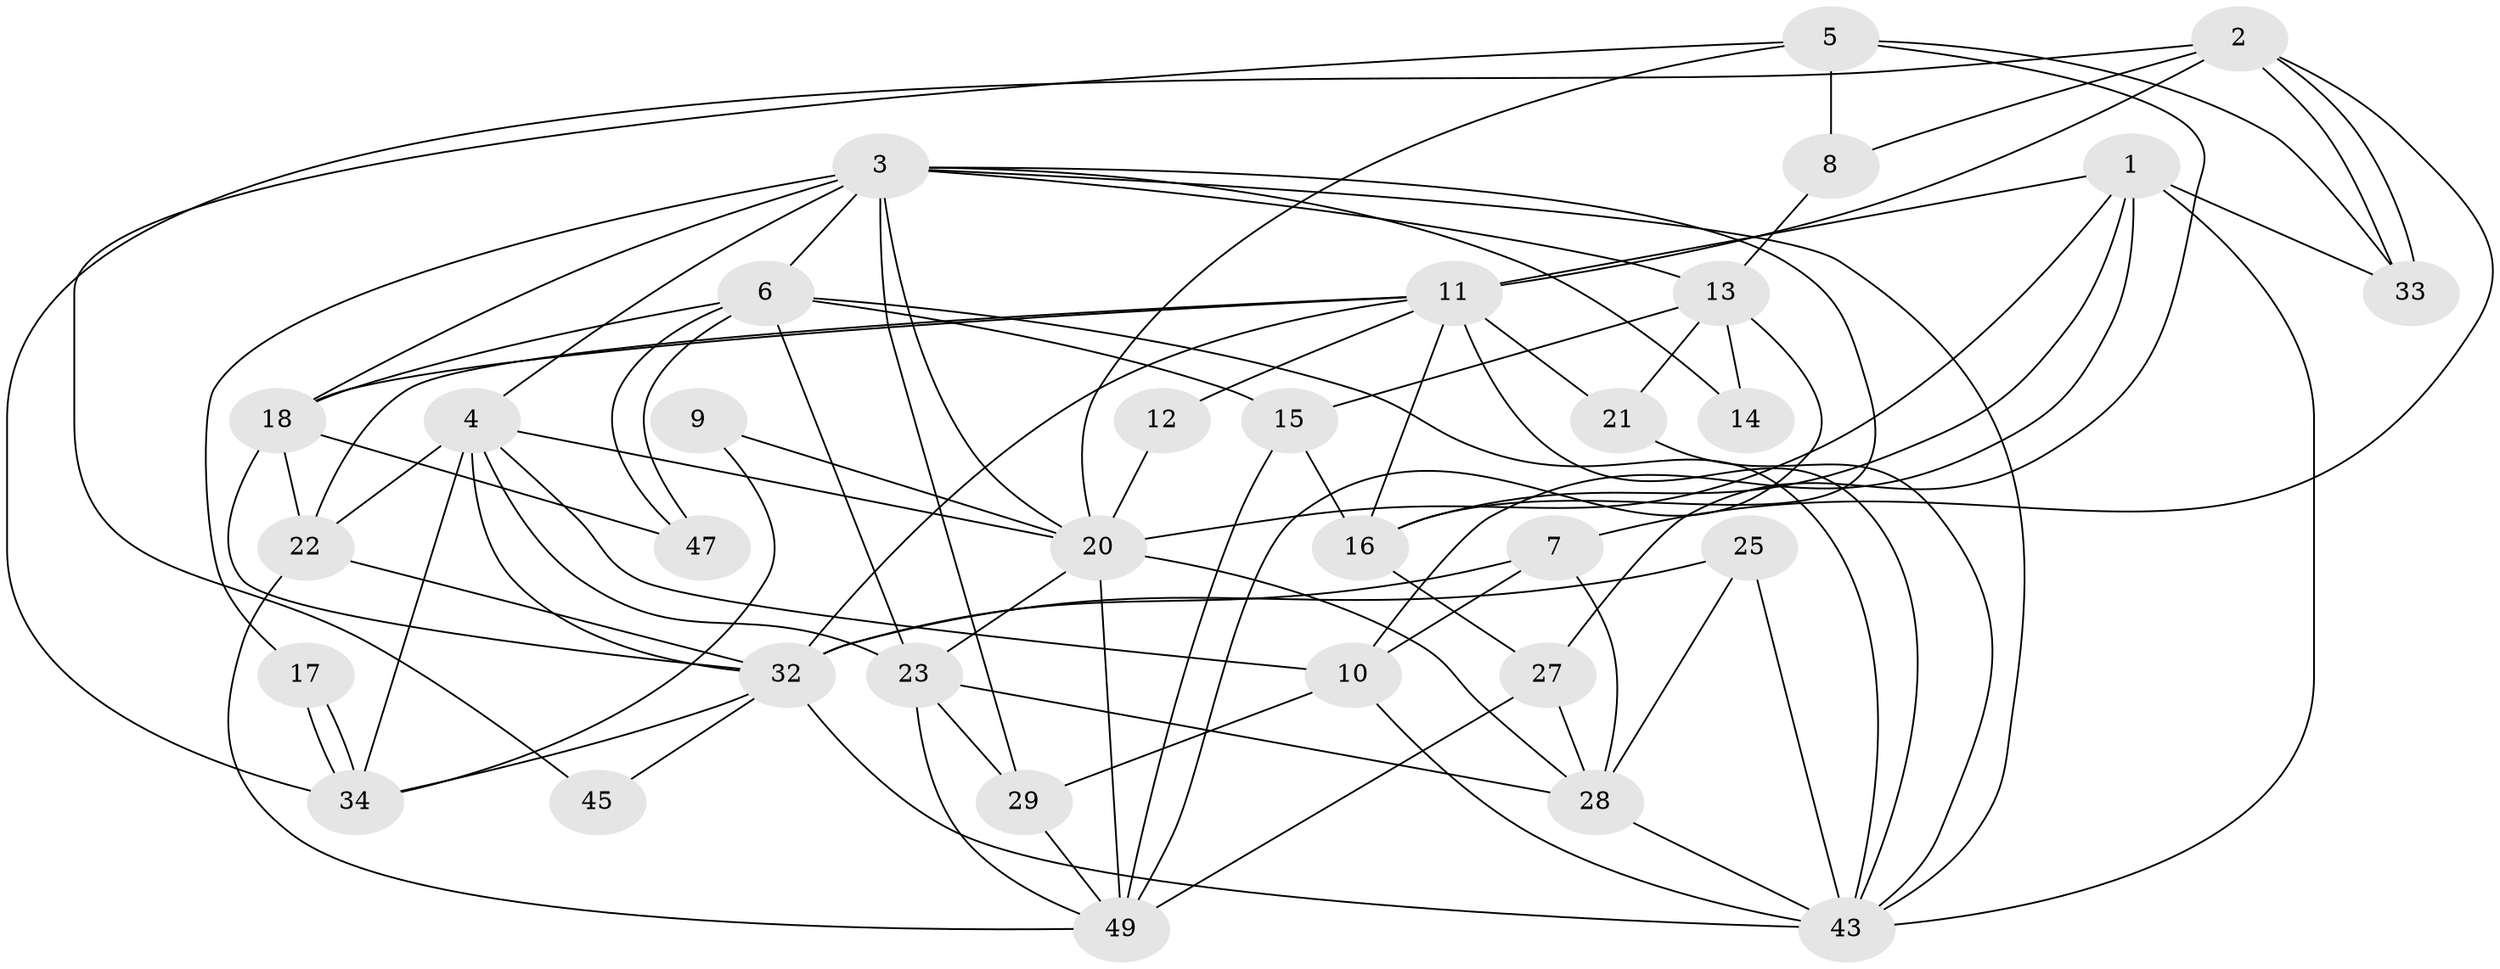// Generated by graph-tools (version 1.1) at 2025/23/03/03/25 07:23:58]
// undirected, 33 vertices, 86 edges
graph export_dot {
graph [start="1"]
  node [color=gray90,style=filled];
  1 [super="+19"];
  2 [super="+50"];
  3 [super="+48"];
  4;
  5 [super="+39"];
  6 [super="+24"];
  7 [super="+40"];
  8;
  9;
  10 [super="+30"];
  11 [super="+37"];
  12;
  13 [super="+38"];
  14;
  15 [super="+46"];
  16 [super="+31"];
  17;
  18 [super="+44"];
  20 [super="+41"];
  21 [super="+26"];
  22 [super="+53"];
  23 [super="+55"];
  25;
  27 [super="+42"];
  28 [super="+36"];
  29;
  32 [super="+35"];
  33;
  34 [super="+52"];
  43 [super="+54"];
  45;
  47;
  49 [super="+51"];
  1 -- 20;
  1 -- 10;
  1 -- 16;
  1 -- 11;
  1 -- 43;
  1 -- 33;
  2 -- 33;
  2 -- 33;
  2 -- 11;
  2 -- 8;
  2 -- 34;
  2 -- 7;
  3 -- 4;
  3 -- 16;
  3 -- 6;
  3 -- 17;
  3 -- 20;
  3 -- 43;
  3 -- 29;
  3 -- 14;
  3 -- 13;
  3 -- 18;
  4 -- 10;
  4 -- 22;
  4 -- 23;
  4 -- 32;
  4 -- 34;
  4 -- 20;
  5 -- 33;
  5 -- 27;
  5 -- 8;
  5 -- 45;
  5 -- 20;
  6 -- 47;
  6 -- 47;
  6 -- 43;
  6 -- 23;
  6 -- 18;
  6 -- 15;
  7 -- 32;
  7 -- 10;
  7 -- 28;
  8 -- 13;
  9 -- 34;
  9 -- 20;
  10 -- 43;
  10 -- 29;
  11 -- 12;
  11 -- 16;
  11 -- 21;
  11 -- 32;
  11 -- 43;
  11 -- 22;
  11 -- 18;
  12 -- 20;
  13 -- 14;
  13 -- 15;
  13 -- 21;
  13 -- 49;
  15 -- 49;
  15 -- 16;
  16 -- 27;
  17 -- 34;
  17 -- 34;
  18 -- 47;
  18 -- 32 [weight=2];
  18 -- 22;
  20 -- 49;
  20 -- 23;
  20 -- 28;
  21 -- 43;
  22 -- 32;
  22 -- 49;
  23 -- 28;
  23 -- 49;
  23 -- 29;
  25 -- 43;
  25 -- 28;
  25 -- 32;
  27 -- 49;
  27 -- 28;
  28 -- 43;
  29 -- 49;
  32 -- 34;
  32 -- 45;
  32 -- 43;
}

